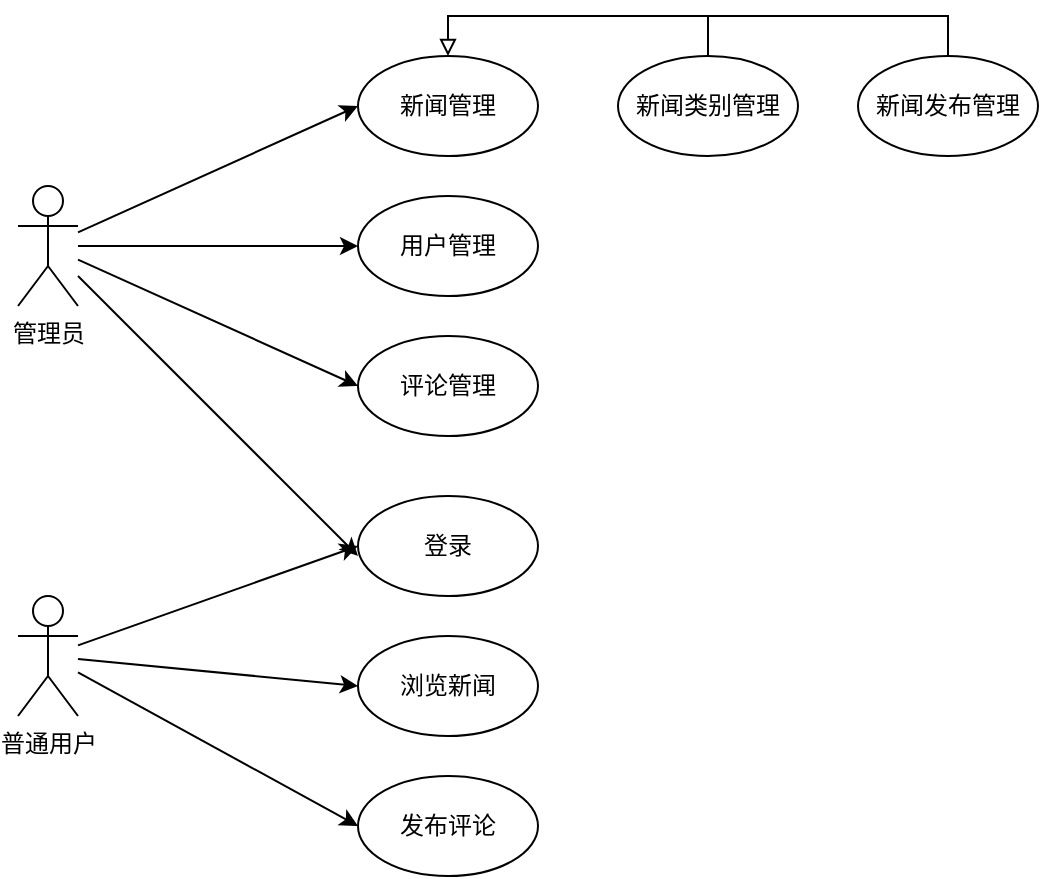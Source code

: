 <mxfile version="22.1.0" type="github">
  <diagram name="第 1 页" id="1AZYoFB7TXKLXRFwxyxi">
    <mxGraphModel dx="1001" dy="577" grid="1" gridSize="10" guides="1" tooltips="1" connect="1" arrows="1" fold="1" page="1" pageScale="1" pageWidth="3300" pageHeight="4681" math="0" shadow="0">
      <root>
        <mxCell id="0" />
        <mxCell id="1" parent="0" />
        <mxCell id="2ZKbca65MzW5oKJ104Ru-7" value="" style="rounded=0;orthogonalLoop=1;jettySize=auto;html=1;entryX=0;entryY=0.5;entryDx=0;entryDy=0;" edge="1" parent="1" source="2ZKbca65MzW5oKJ104Ru-1" target="2ZKbca65MzW5oKJ104Ru-6">
          <mxGeometry relative="1" as="geometry">
            <mxPoint x="290" y="215" as="targetPoint" />
          </mxGeometry>
        </mxCell>
        <mxCell id="2ZKbca65MzW5oKJ104Ru-10" value="" style="edgeStyle=orthogonalEdgeStyle;rounded=0;orthogonalLoop=1;jettySize=auto;html=1;entryX=0;entryY=0.5;entryDx=0;entryDy=0;" edge="1" parent="1" source="2ZKbca65MzW5oKJ104Ru-1" target="2ZKbca65MzW5oKJ104Ru-4">
          <mxGeometry relative="1" as="geometry">
            <mxPoint x="290" y="215" as="targetPoint" />
          </mxGeometry>
        </mxCell>
        <mxCell id="2ZKbca65MzW5oKJ104Ru-11" value="" style="rounded=0;orthogonalLoop=1;jettySize=auto;html=1;entryX=0;entryY=0.5;entryDx=0;entryDy=0;" edge="1" parent="1" source="2ZKbca65MzW5oKJ104Ru-1" target="2ZKbca65MzW5oKJ104Ru-5">
          <mxGeometry relative="1" as="geometry">
            <mxPoint x="195" y="325" as="targetPoint" />
          </mxGeometry>
        </mxCell>
        <mxCell id="2ZKbca65MzW5oKJ104Ru-18" value="" style="rounded=0;orthogonalLoop=1;jettySize=auto;html=1;" edge="1" parent="1" source="2ZKbca65MzW5oKJ104Ru-1">
          <mxGeometry relative="1" as="geometry">
            <mxPoint x="350" y="370" as="targetPoint" />
          </mxGeometry>
        </mxCell>
        <mxCell id="2ZKbca65MzW5oKJ104Ru-1" value="管理员" style="shape=umlActor;verticalLabelPosition=bottom;verticalAlign=top;html=1;outlineConnect=0;" vertex="1" parent="1">
          <mxGeometry x="180" y="185" width="30" height="60" as="geometry" />
        </mxCell>
        <mxCell id="2ZKbca65MzW5oKJ104Ru-9" value="" style="edgeStyle=orthogonalEdgeStyle;rounded=0;orthogonalLoop=1;jettySize=auto;html=1;endArrow=none;endFill=0;" edge="1" parent="1" source="2ZKbca65MzW5oKJ104Ru-2">
          <mxGeometry relative="1" as="geometry">
            <mxPoint x="520" y="100" as="targetPoint" />
          </mxGeometry>
        </mxCell>
        <mxCell id="2ZKbca65MzW5oKJ104Ru-2" value="新闻类别管理" style="ellipse;whiteSpace=wrap;html=1;" vertex="1" parent="1">
          <mxGeometry x="480" y="120" width="90" height="50" as="geometry" />
        </mxCell>
        <mxCell id="2ZKbca65MzW5oKJ104Ru-8" value="" style="edgeStyle=orthogonalEdgeStyle;rounded=0;orthogonalLoop=1;jettySize=auto;html=1;entryX=0.5;entryY=0;entryDx=0;entryDy=0;endArrow=block;endFill=0;" edge="1" parent="1" source="2ZKbca65MzW5oKJ104Ru-3" target="2ZKbca65MzW5oKJ104Ru-6">
          <mxGeometry relative="1" as="geometry">
            <mxPoint x="645" y="40" as="targetPoint" />
            <Array as="points">
              <mxPoint x="645" y="100" />
              <mxPoint x="395" y="100" />
            </Array>
          </mxGeometry>
        </mxCell>
        <mxCell id="2ZKbca65MzW5oKJ104Ru-3" value="新闻发布管理" style="ellipse;whiteSpace=wrap;html=1;" vertex="1" parent="1">
          <mxGeometry x="600" y="120" width="90" height="50" as="geometry" />
        </mxCell>
        <mxCell id="2ZKbca65MzW5oKJ104Ru-4" value="用户管理" style="ellipse;whiteSpace=wrap;html=1;" vertex="1" parent="1">
          <mxGeometry x="350" y="190" width="90" height="50" as="geometry" />
        </mxCell>
        <mxCell id="2ZKbca65MzW5oKJ104Ru-5" value="评论管理" style="ellipse;whiteSpace=wrap;html=1;" vertex="1" parent="1">
          <mxGeometry x="350" y="260" width="90" height="50" as="geometry" />
        </mxCell>
        <mxCell id="2ZKbca65MzW5oKJ104Ru-6" value="新闻管理" style="ellipse;whiteSpace=wrap;html=1;" vertex="1" parent="1">
          <mxGeometry x="350" y="120" width="90" height="50" as="geometry" />
        </mxCell>
        <mxCell id="2ZKbca65MzW5oKJ104Ru-17" value="" style="rounded=0;orthogonalLoop=1;jettySize=auto;html=1;entryX=0;entryY=0.5;entryDx=0;entryDy=0;" edge="1" parent="1" source="2ZKbca65MzW5oKJ104Ru-12" target="2ZKbca65MzW5oKJ104Ru-16">
          <mxGeometry relative="1" as="geometry">
            <mxPoint x="290" y="420" as="targetPoint" />
          </mxGeometry>
        </mxCell>
        <mxCell id="2ZKbca65MzW5oKJ104Ru-19" value="" style="rounded=0;orthogonalLoop=1;jettySize=auto;html=1;entryX=0;entryY=0.5;entryDx=0;entryDy=0;" edge="1" parent="1" source="2ZKbca65MzW5oKJ104Ru-12" target="2ZKbca65MzW5oKJ104Ru-15">
          <mxGeometry relative="1" as="geometry">
            <mxPoint x="290" y="420" as="targetPoint" />
          </mxGeometry>
        </mxCell>
        <mxCell id="2ZKbca65MzW5oKJ104Ru-20" value="" style="rounded=0;orthogonalLoop=1;jettySize=auto;html=1;entryX=0;entryY=0.5;entryDx=0;entryDy=0;" edge="1" parent="1" source="2ZKbca65MzW5oKJ104Ru-12" target="2ZKbca65MzW5oKJ104Ru-13">
          <mxGeometry relative="1" as="geometry">
            <mxPoint x="195" y="530" as="targetPoint" />
          </mxGeometry>
        </mxCell>
        <mxCell id="2ZKbca65MzW5oKJ104Ru-12" value="普通用户" style="shape=umlActor;verticalLabelPosition=bottom;verticalAlign=top;html=1;outlineConnect=0;" vertex="1" parent="1">
          <mxGeometry x="180" y="390" width="30" height="60" as="geometry" />
        </mxCell>
        <mxCell id="2ZKbca65MzW5oKJ104Ru-13" value="发布评论" style="ellipse;whiteSpace=wrap;html=1;" vertex="1" parent="1">
          <mxGeometry x="350" y="480" width="90" height="50" as="geometry" />
        </mxCell>
        <mxCell id="2ZKbca65MzW5oKJ104Ru-15" value="浏览新闻" style="ellipse;whiteSpace=wrap;html=1;" vertex="1" parent="1">
          <mxGeometry x="350" y="410" width="90" height="50" as="geometry" />
        </mxCell>
        <mxCell id="2ZKbca65MzW5oKJ104Ru-16" value="登录" style="ellipse;whiteSpace=wrap;html=1;" vertex="1" parent="1">
          <mxGeometry x="350" y="340" width="90" height="50" as="geometry" />
        </mxCell>
      </root>
    </mxGraphModel>
  </diagram>
</mxfile>
